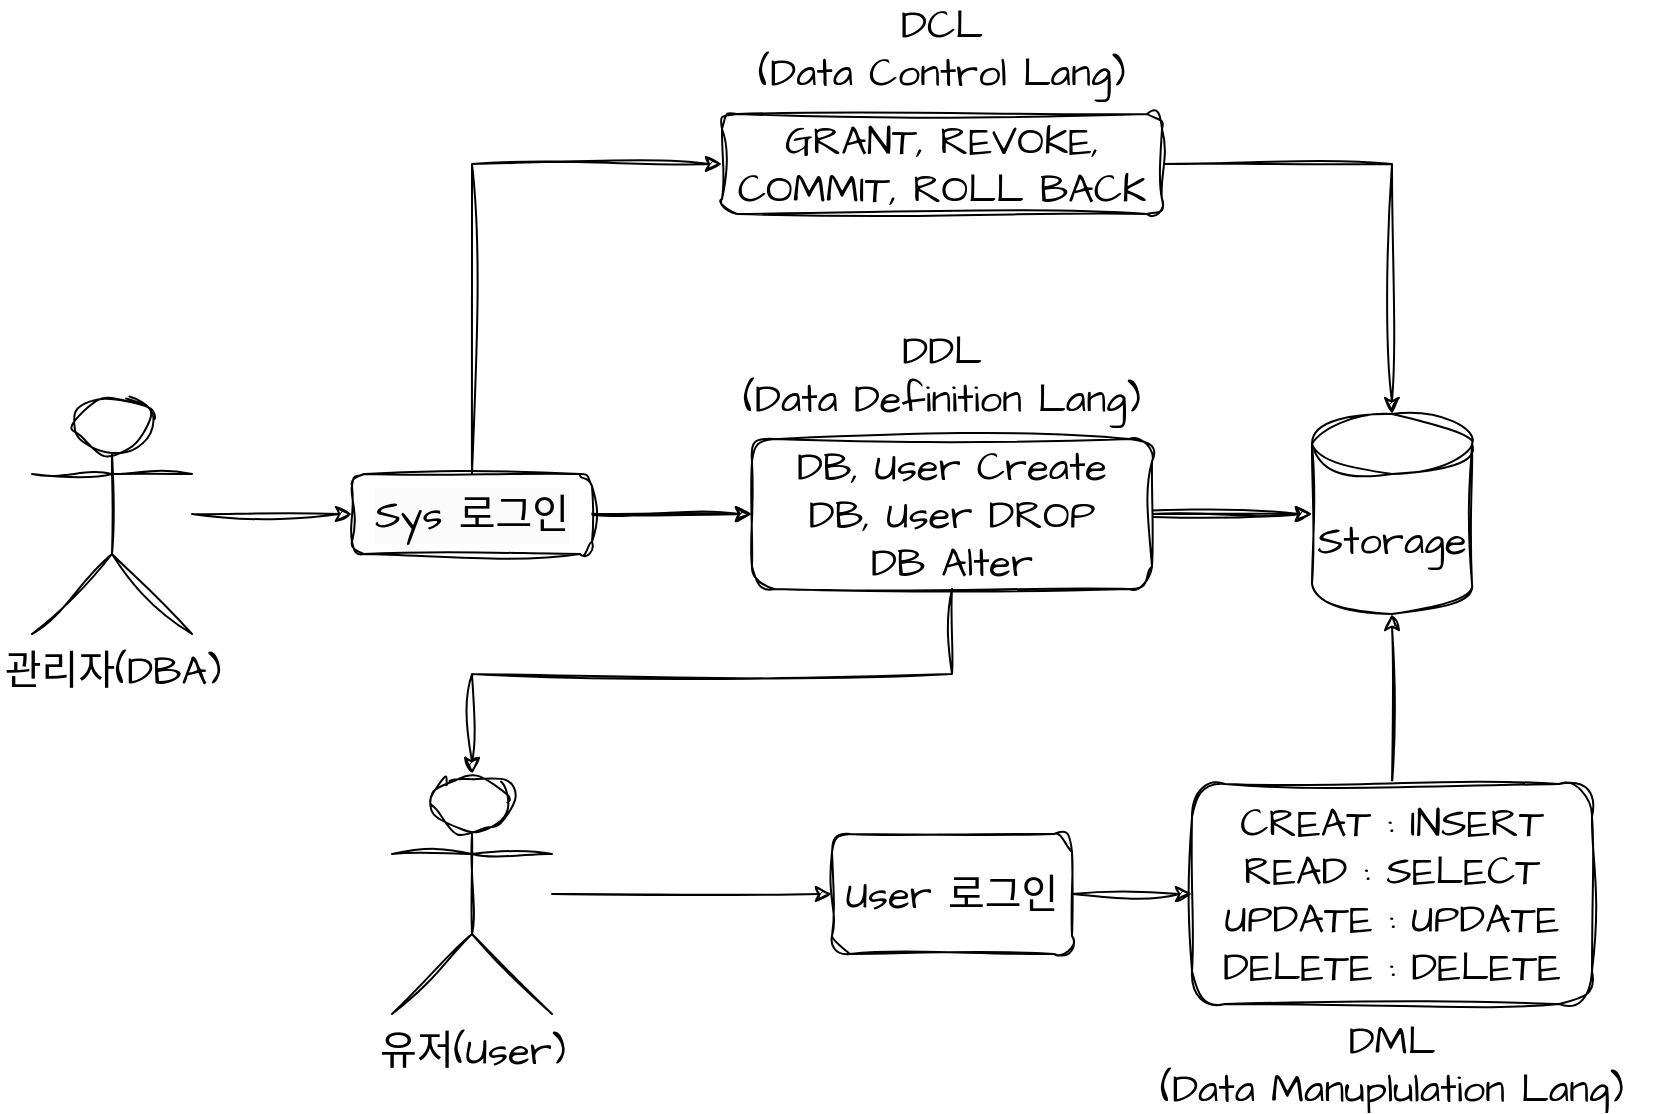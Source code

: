 <mxfile version="21.3.2" type="device">
  <diagram name="페이지-1" id="8deTtnJZwqHM8F8DkvY3">
    <mxGraphModel dx="1147" dy="559" grid="1" gridSize="10" guides="1" tooltips="1" connect="1" arrows="1" fold="1" page="1" pageScale="1" pageWidth="4681" pageHeight="3300" math="0" shadow="0">
      <root>
        <mxCell id="0" />
        <mxCell id="1" parent="0" />
        <mxCell id="zQLkn6mo3xjoV48m41CN-5" style="edgeStyle=orthogonalEdgeStyle;rounded=0;sketch=1;hachureGap=4;jiggle=2;curveFitting=1;orthogonalLoop=1;jettySize=auto;html=1;fontFamily=Architects Daughter;fontSource=https%3A%2F%2Ffonts.googleapis.com%2Fcss%3Ffamily%3DArchitects%2BDaughter;fontSize=16;entryX=0;entryY=0.5;entryDx=0;entryDy=0;" edge="1" parent="1" source="zQLkn6mo3xjoV48m41CN-2" target="zQLkn6mo3xjoV48m41CN-14">
          <mxGeometry relative="1" as="geometry">
            <mxPoint x="760" y="500" as="targetPoint" />
          </mxGeometry>
        </mxCell>
        <mxCell id="zQLkn6mo3xjoV48m41CN-2" value="관리자(DBA)" style="shape=umlActor;verticalLabelPosition=bottom;verticalAlign=top;html=1;outlineConnect=0;sketch=1;hachureGap=4;jiggle=2;curveFitting=1;fontFamily=Architects Daughter;fontSource=https%3A%2F%2Ffonts.googleapis.com%2Fcss%3Ffamily%3DArchitects%2BDaughter;fontSize=20;" vertex="1" parent="1">
          <mxGeometry x="640" y="440" width="80" height="120" as="geometry" />
        </mxCell>
        <mxCell id="zQLkn6mo3xjoV48m41CN-3" value="Storage" style="shape=cylinder3;whiteSpace=wrap;html=1;boundedLbl=1;backgroundOutline=1;size=15;sketch=1;hachureGap=4;jiggle=2;curveFitting=1;fontFamily=Architects Daughter;fontSource=https%3A%2F%2Ffonts.googleapis.com%2Fcss%3Ffamily%3DArchitects%2BDaughter;fontSize=20;" vertex="1" parent="1">
          <mxGeometry x="1280" y="450" width="80" height="100" as="geometry" />
        </mxCell>
        <mxCell id="zQLkn6mo3xjoV48m41CN-6" style="edgeStyle=orthogonalEdgeStyle;rounded=0;sketch=1;hachureGap=4;jiggle=2;curveFitting=1;orthogonalLoop=1;jettySize=auto;html=1;fontFamily=Architects Daughter;fontSource=https%3A%2F%2Ffonts.googleapis.com%2Fcss%3Ffamily%3DArchitects%2BDaughter;fontSize=16;" edge="1" parent="1" target="zQLkn6mo3xjoV48m41CN-3">
          <mxGeometry relative="1" as="geometry">
            <mxPoint x="1040" y="500" as="sourcePoint" />
          </mxGeometry>
        </mxCell>
        <mxCell id="zQLkn6mo3xjoV48m41CN-8" value="" style="edgeStyle=orthogonalEdgeStyle;rounded=0;sketch=1;hachureGap=4;jiggle=2;curveFitting=1;orthogonalLoop=1;jettySize=auto;html=1;fontFamily=Architects Daughter;fontSource=https%3A%2F%2Ffonts.googleapis.com%2Fcss%3Ffamily%3DArchitects%2BDaughter;fontSize=16;entryX=0;entryY=0.5;entryDx=0;entryDy=0;" edge="1" parent="1" target="zQLkn6mo3xjoV48m41CN-12">
          <mxGeometry relative="1" as="geometry">
            <mxPoint x="880" y="500" as="sourcePoint" />
            <mxPoint x="920" y="500" as="targetPoint" />
          </mxGeometry>
        </mxCell>
        <mxCell id="zQLkn6mo3xjoV48m41CN-9" value="DDL&lt;br&gt;(Data Definition Lang)" style="text;html=1;strokeColor=none;fillColor=none;align=center;verticalAlign=middle;whiteSpace=wrap;rounded=0;fontSize=20;fontFamily=Architects Daughter;" vertex="1" parent="1">
          <mxGeometry x="990" y="410" width="210" height="40" as="geometry" />
        </mxCell>
        <mxCell id="zQLkn6mo3xjoV48m41CN-13" value="" style="edgeStyle=orthogonalEdgeStyle;rounded=0;sketch=1;hachureGap=4;jiggle=2;curveFitting=1;orthogonalLoop=1;jettySize=auto;html=1;fontFamily=Architects Daughter;fontSource=https%3A%2F%2Ffonts.googleapis.com%2Fcss%3Ffamily%3DArchitects%2BDaughter;fontSize=16;exitX=1;exitY=0.5;exitDx=0;exitDy=0;exitPerimeter=0;" edge="1" parent="1" source="zQLkn6mo3xjoV48m41CN-12" target="zQLkn6mo3xjoV48m41CN-3">
          <mxGeometry relative="1" as="geometry" />
        </mxCell>
        <mxCell id="zQLkn6mo3xjoV48m41CN-19" style="edgeStyle=orthogonalEdgeStyle;rounded=0;sketch=1;hachureGap=4;jiggle=2;curveFitting=1;orthogonalLoop=1;jettySize=auto;html=1;fontFamily=Architects Daughter;fontSource=https%3A%2F%2Ffonts.googleapis.com%2Fcss%3Ffamily%3DArchitects%2BDaughter;fontSize=16;" edge="1" parent="1" source="zQLkn6mo3xjoV48m41CN-12" target="zQLkn6mo3xjoV48m41CN-18">
          <mxGeometry relative="1" as="geometry">
            <mxPoint x="1000" y="730" as="targetPoint" />
            <Array as="points">
              <mxPoint x="1100" y="580" />
              <mxPoint x="860" y="580" />
            </Array>
          </mxGeometry>
        </mxCell>
        <mxCell id="zQLkn6mo3xjoV48m41CN-12" value="DB, User Create&lt;br style=&quot;border-color: var(--border-color);&quot;&gt;DB, User DROP&lt;br style=&quot;border-color: var(--border-color);&quot;&gt;DB Alter" style="rounded=1;whiteSpace=wrap;html=1;sketch=1;hachureGap=4;jiggle=2;curveFitting=1;fontFamily=Architects Daughter;fontSource=https%3A%2F%2Ffonts.googleapis.com%2Fcss%3Ffamily%3DArchitects%2BDaughter;fontSize=20;" vertex="1" parent="1">
          <mxGeometry x="1000" y="462.5" width="200" height="75" as="geometry" />
        </mxCell>
        <mxCell id="zQLkn6mo3xjoV48m41CN-16" value="" style="edgeStyle=orthogonalEdgeStyle;rounded=0;sketch=1;hachureGap=4;jiggle=2;curveFitting=1;orthogonalLoop=1;jettySize=auto;html=1;fontFamily=Architects Daughter;fontSource=https%3A%2F%2Ffonts.googleapis.com%2Fcss%3Ffamily%3DArchitects%2BDaughter;fontSize=16;exitX=1;exitY=0.5;exitDx=0;exitDy=0;" edge="1" parent="1" source="zQLkn6mo3xjoV48m41CN-14" target="zQLkn6mo3xjoV48m41CN-12">
          <mxGeometry relative="1" as="geometry" />
        </mxCell>
        <mxCell id="zQLkn6mo3xjoV48m41CN-28" style="edgeStyle=orthogonalEdgeStyle;rounded=0;sketch=1;hachureGap=4;jiggle=2;curveFitting=1;orthogonalLoop=1;jettySize=auto;html=1;entryX=0;entryY=0.5;entryDx=0;entryDy=0;fontFamily=Architects Daughter;fontSource=https%3A%2F%2Ffonts.googleapis.com%2Fcss%3Ffamily%3DArchitects%2BDaughter;fontSize=16;" edge="1" parent="1" source="zQLkn6mo3xjoV48m41CN-14" target="zQLkn6mo3xjoV48m41CN-27">
          <mxGeometry relative="1" as="geometry">
            <Array as="points">
              <mxPoint x="860" y="325" />
            </Array>
          </mxGeometry>
        </mxCell>
        <mxCell id="zQLkn6mo3xjoV48m41CN-14" value="&lt;span style=&quot;color: rgb(0, 0, 0); font-family: &amp;quot;Architects Daughter&amp;quot;; font-size: 20px; font-style: normal; font-variant-ligatures: normal; font-variant-caps: normal; font-weight: 400; letter-spacing: normal; orphans: 2; text-align: center; text-indent: 0px; text-transform: none; widows: 2; word-spacing: 0px; -webkit-text-stroke-width: 0px; background-color: rgb(251, 251, 251); text-decoration-thickness: initial; text-decoration-style: initial; text-decoration-color: initial; float: none; display: inline !important;&quot;&gt;Sys 로그인&lt;/span&gt;" style="rounded=1;whiteSpace=wrap;html=1;sketch=1;hachureGap=4;jiggle=2;curveFitting=1;fontFamily=Architects Daughter;fontSource=https%3A%2F%2Ffonts.googleapis.com%2Fcss%3Ffamily%3DArchitects%2BDaughter;fontSize=20;" vertex="1" parent="1">
          <mxGeometry x="800" y="480" width="120" height="40" as="geometry" />
        </mxCell>
        <mxCell id="zQLkn6mo3xjoV48m41CN-22" style="edgeStyle=orthogonalEdgeStyle;rounded=0;sketch=1;hachureGap=4;jiggle=2;curveFitting=1;orthogonalLoop=1;jettySize=auto;html=1;fontFamily=Architects Daughter;fontSource=https%3A%2F%2Ffonts.googleapis.com%2Fcss%3Ffamily%3DArchitects%2BDaughter;fontSize=16;" edge="1" parent="1" source="zQLkn6mo3xjoV48m41CN-18" target="zQLkn6mo3xjoV48m41CN-21">
          <mxGeometry relative="1" as="geometry" />
        </mxCell>
        <mxCell id="zQLkn6mo3xjoV48m41CN-18" value="유저(User)" style="shape=umlActor;verticalLabelPosition=bottom;verticalAlign=top;html=1;outlineConnect=0;sketch=1;hachureGap=4;jiggle=2;curveFitting=1;fontFamily=Architects Daughter;fontSource=https%3A%2F%2Ffonts.googleapis.com%2Fcss%3Ffamily%3DArchitects%2BDaughter;fontSize=20;" vertex="1" parent="1">
          <mxGeometry x="820" y="630" width="80" height="120" as="geometry" />
        </mxCell>
        <mxCell id="zQLkn6mo3xjoV48m41CN-23" style="edgeStyle=orthogonalEdgeStyle;rounded=0;sketch=1;hachureGap=4;jiggle=2;curveFitting=1;orthogonalLoop=1;jettySize=auto;html=1;entryX=0.5;entryY=1;entryDx=0;entryDy=0;entryPerimeter=0;fontFamily=Architects Daughter;fontSource=https%3A%2F%2Ffonts.googleapis.com%2Fcss%3Ffamily%3DArchitects%2BDaughter;fontSize=16;" edge="1" parent="1" source="zQLkn6mo3xjoV48m41CN-24" target="zQLkn6mo3xjoV48m41CN-3">
          <mxGeometry relative="1" as="geometry" />
        </mxCell>
        <mxCell id="zQLkn6mo3xjoV48m41CN-21" value="User 로그인" style="rounded=1;whiteSpace=wrap;html=1;sketch=1;hachureGap=4;jiggle=2;curveFitting=1;fontFamily=Architects Daughter;fontSource=https%3A%2F%2Ffonts.googleapis.com%2Fcss%3Ffamily%3DArchitects%2BDaughter;fontSize=20;" vertex="1" parent="1">
          <mxGeometry x="1040" y="660" width="120" height="60" as="geometry" />
        </mxCell>
        <mxCell id="zQLkn6mo3xjoV48m41CN-25" value="" style="edgeStyle=orthogonalEdgeStyle;rounded=0;sketch=1;hachureGap=4;jiggle=2;curveFitting=1;orthogonalLoop=1;jettySize=auto;html=1;entryX=0;entryY=0.5;entryDx=0;entryDy=0;fontFamily=Architects Daughter;fontSource=https%3A%2F%2Ffonts.googleapis.com%2Fcss%3Ffamily%3DArchitects%2BDaughter;fontSize=16;" edge="1" parent="1" source="zQLkn6mo3xjoV48m41CN-21" target="zQLkn6mo3xjoV48m41CN-24">
          <mxGeometry relative="1" as="geometry">
            <mxPoint x="1160" y="690" as="sourcePoint" />
            <mxPoint x="1320" y="550" as="targetPoint" />
          </mxGeometry>
        </mxCell>
        <mxCell id="zQLkn6mo3xjoV48m41CN-24" value="CREAT : INSERT&lt;br&gt;READ : SELECT&lt;br&gt;UPDATE : UPDATE&lt;br&gt;DELETE : DELETE" style="rounded=1;whiteSpace=wrap;html=1;sketch=1;hachureGap=4;jiggle=2;curveFitting=1;fontFamily=Architects Daughter;fontSource=https%3A%2F%2Ffonts.googleapis.com%2Fcss%3Ffamily%3DArchitects%2BDaughter;fontSize=20;" vertex="1" parent="1">
          <mxGeometry x="1220" y="635" width="200" height="110" as="geometry" />
        </mxCell>
        <mxCell id="zQLkn6mo3xjoV48m41CN-26" value="DML&lt;br&gt;(Data Manuplulation Lang)" style="text;html=1;strokeColor=none;fillColor=none;align=center;verticalAlign=middle;whiteSpace=wrap;rounded=0;fontSize=20;fontFamily=Architects Daughter;" vertex="1" parent="1">
          <mxGeometry x="1190" y="760" width="260" height="30" as="geometry" />
        </mxCell>
        <mxCell id="zQLkn6mo3xjoV48m41CN-29" style="edgeStyle=orthogonalEdgeStyle;rounded=0;sketch=1;hachureGap=4;jiggle=2;curveFitting=1;orthogonalLoop=1;jettySize=auto;html=1;entryX=0.5;entryY=0;entryDx=0;entryDy=0;entryPerimeter=0;fontFamily=Architects Daughter;fontSource=https%3A%2F%2Ffonts.googleapis.com%2Fcss%3Ffamily%3DArchitects%2BDaughter;fontSize=16;" edge="1" parent="1" source="zQLkn6mo3xjoV48m41CN-27" target="zQLkn6mo3xjoV48m41CN-3">
          <mxGeometry relative="1" as="geometry" />
        </mxCell>
        <mxCell id="zQLkn6mo3xjoV48m41CN-27" value="GRANT, REVOKE,&lt;br&gt;COMMIT, ROLL BACK" style="rounded=1;whiteSpace=wrap;html=1;sketch=1;hachureGap=4;jiggle=2;curveFitting=1;fontFamily=Architects Daughter;fontSource=https%3A%2F%2Ffonts.googleapis.com%2Fcss%3Ffamily%3DArchitects%2BDaughter;fontSize=20;" vertex="1" parent="1">
          <mxGeometry x="985" y="300" width="220" height="50" as="geometry" />
        </mxCell>
        <mxCell id="zQLkn6mo3xjoV48m41CN-30" value="DCL&lt;br&gt;(Data Control Lang)" style="text;html=1;strokeColor=none;fillColor=none;align=center;verticalAlign=middle;whiteSpace=wrap;rounded=0;fontSize=20;fontFamily=Architects Daughter;" vertex="1" parent="1">
          <mxGeometry x="995" y="246" width="200" height="42" as="geometry" />
        </mxCell>
      </root>
    </mxGraphModel>
  </diagram>
</mxfile>

